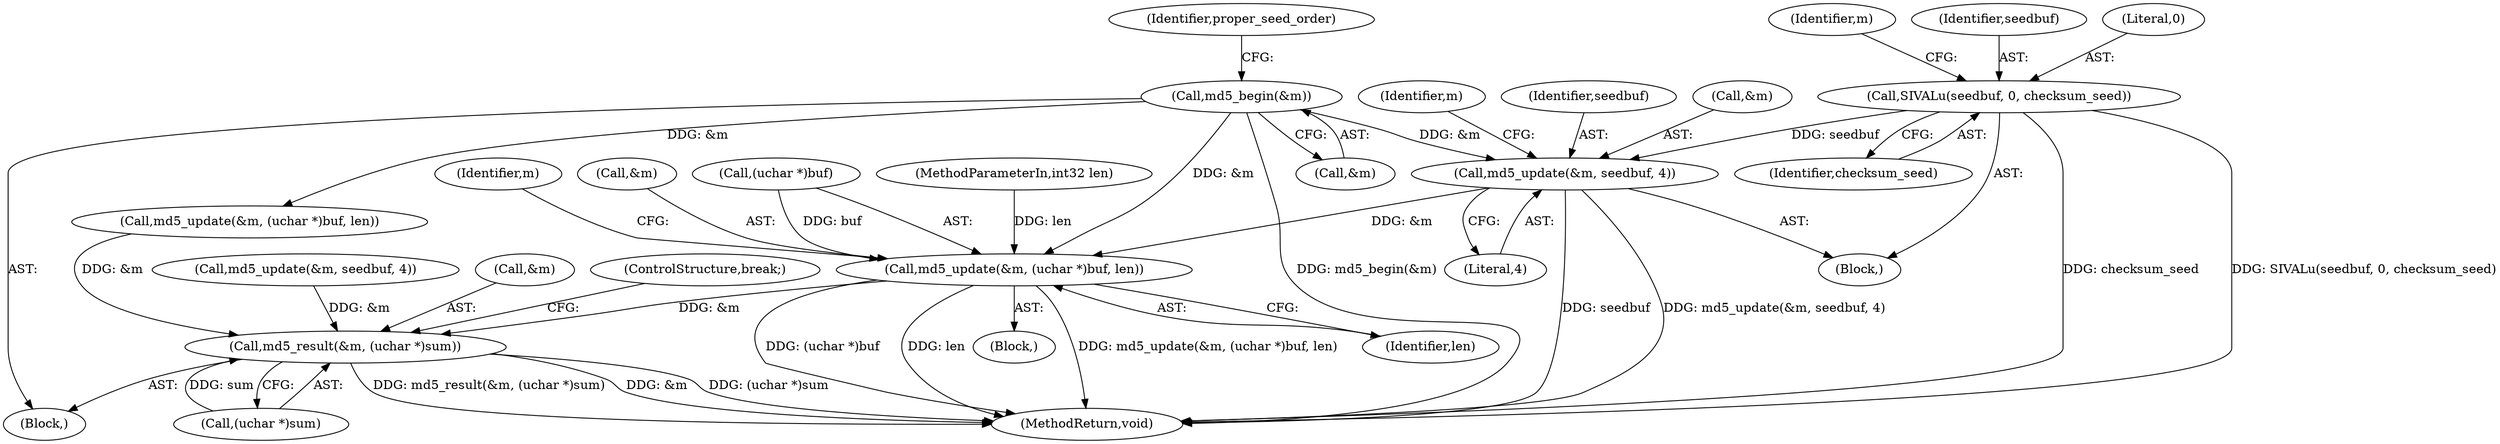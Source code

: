 digraph "0_samba_7b8a4ecd6ff9cdf4e5d3850ebf822f1e989255b3_1@API" {
"1000126" [label="(Call,md5_update(&m, seedbuf, 4))"];
"1000113" [label="(Call,md5_begin(&m))"];
"1000122" [label="(Call,SIVALu(seedbuf, 0, checksum_seed))"];
"1000131" [label="(Call,md5_update(&m, (uchar *)buf, len))"];
"1000159" [label="(Call,md5_result(&m, (uchar *)sum))"];
"1000137" [label="(Identifier,len)"];
"1000124" [label="(Literal,0)"];
"1000121" [label="(Block,)"];
"1000126" [label="(Call,md5_update(&m, seedbuf, 4))"];
"1000162" [label="(Call,(uchar *)sum)"];
"1000160" [label="(Call,&m)"];
"1000129" [label="(Identifier,seedbuf)"];
"1000165" [label="(ControlStructure,break;)"];
"1000122" [label="(Call,SIVALu(seedbuf, 0, checksum_seed))"];
"1000127" [label="(Call,&m)"];
"1000118" [label="(Block,)"];
"1000125" [label="(Identifier,checksum_seed)"];
"1000114" [label="(Call,&m)"];
"1000159" [label="(Call,md5_result(&m, (uchar *)sum))"];
"1000262" [label="(MethodReturn,void)"];
"1000161" [label="(Identifier,m)"];
"1000131" [label="(Call,md5_update(&m, (uchar *)buf, len))"];
"1000132" [label="(Call,&m)"];
"1000128" [label="(Identifier,m)"];
"1000123" [label="(Identifier,seedbuf)"];
"1000133" [label="(Identifier,m)"];
"1000113" [label="(Call,md5_begin(&m))"];
"1000111" [label="(Block,)"];
"1000134" [label="(Call,(uchar *)buf)"];
"1000140" [label="(Call,md5_update(&m, (uchar *)buf, len))"];
"1000154" [label="(Call,md5_update(&m, seedbuf, 4))"];
"1000103" [label="(MethodParameterIn,int32 len)"];
"1000117" [label="(Identifier,proper_seed_order)"];
"1000130" [label="(Literal,4)"];
"1000126" -> "1000121"  [label="AST: "];
"1000126" -> "1000130"  [label="CFG: "];
"1000127" -> "1000126"  [label="AST: "];
"1000129" -> "1000126"  [label="AST: "];
"1000130" -> "1000126"  [label="AST: "];
"1000133" -> "1000126"  [label="CFG: "];
"1000126" -> "1000262"  [label="DDG: md5_update(&m, seedbuf, 4)"];
"1000126" -> "1000262"  [label="DDG: seedbuf"];
"1000113" -> "1000126"  [label="DDG: &m"];
"1000122" -> "1000126"  [label="DDG: seedbuf"];
"1000126" -> "1000131"  [label="DDG: &m"];
"1000113" -> "1000111"  [label="AST: "];
"1000113" -> "1000114"  [label="CFG: "];
"1000114" -> "1000113"  [label="AST: "];
"1000117" -> "1000113"  [label="CFG: "];
"1000113" -> "1000262"  [label="DDG: md5_begin(&m)"];
"1000113" -> "1000131"  [label="DDG: &m"];
"1000113" -> "1000140"  [label="DDG: &m"];
"1000122" -> "1000121"  [label="AST: "];
"1000122" -> "1000125"  [label="CFG: "];
"1000123" -> "1000122"  [label="AST: "];
"1000124" -> "1000122"  [label="AST: "];
"1000125" -> "1000122"  [label="AST: "];
"1000128" -> "1000122"  [label="CFG: "];
"1000122" -> "1000262"  [label="DDG: checksum_seed"];
"1000122" -> "1000262"  [label="DDG: SIVALu(seedbuf, 0, checksum_seed)"];
"1000131" -> "1000118"  [label="AST: "];
"1000131" -> "1000137"  [label="CFG: "];
"1000132" -> "1000131"  [label="AST: "];
"1000134" -> "1000131"  [label="AST: "];
"1000137" -> "1000131"  [label="AST: "];
"1000161" -> "1000131"  [label="CFG: "];
"1000131" -> "1000262"  [label="DDG: (uchar *)buf"];
"1000131" -> "1000262"  [label="DDG: len"];
"1000131" -> "1000262"  [label="DDG: md5_update(&m, (uchar *)buf, len)"];
"1000134" -> "1000131"  [label="DDG: buf"];
"1000103" -> "1000131"  [label="DDG: len"];
"1000131" -> "1000159"  [label="DDG: &m"];
"1000159" -> "1000111"  [label="AST: "];
"1000159" -> "1000162"  [label="CFG: "];
"1000160" -> "1000159"  [label="AST: "];
"1000162" -> "1000159"  [label="AST: "];
"1000165" -> "1000159"  [label="CFG: "];
"1000159" -> "1000262"  [label="DDG: md5_result(&m, (uchar *)sum)"];
"1000159" -> "1000262"  [label="DDG: &m"];
"1000159" -> "1000262"  [label="DDG: (uchar *)sum"];
"1000154" -> "1000159"  [label="DDG: &m"];
"1000140" -> "1000159"  [label="DDG: &m"];
"1000162" -> "1000159"  [label="DDG: sum"];
}
